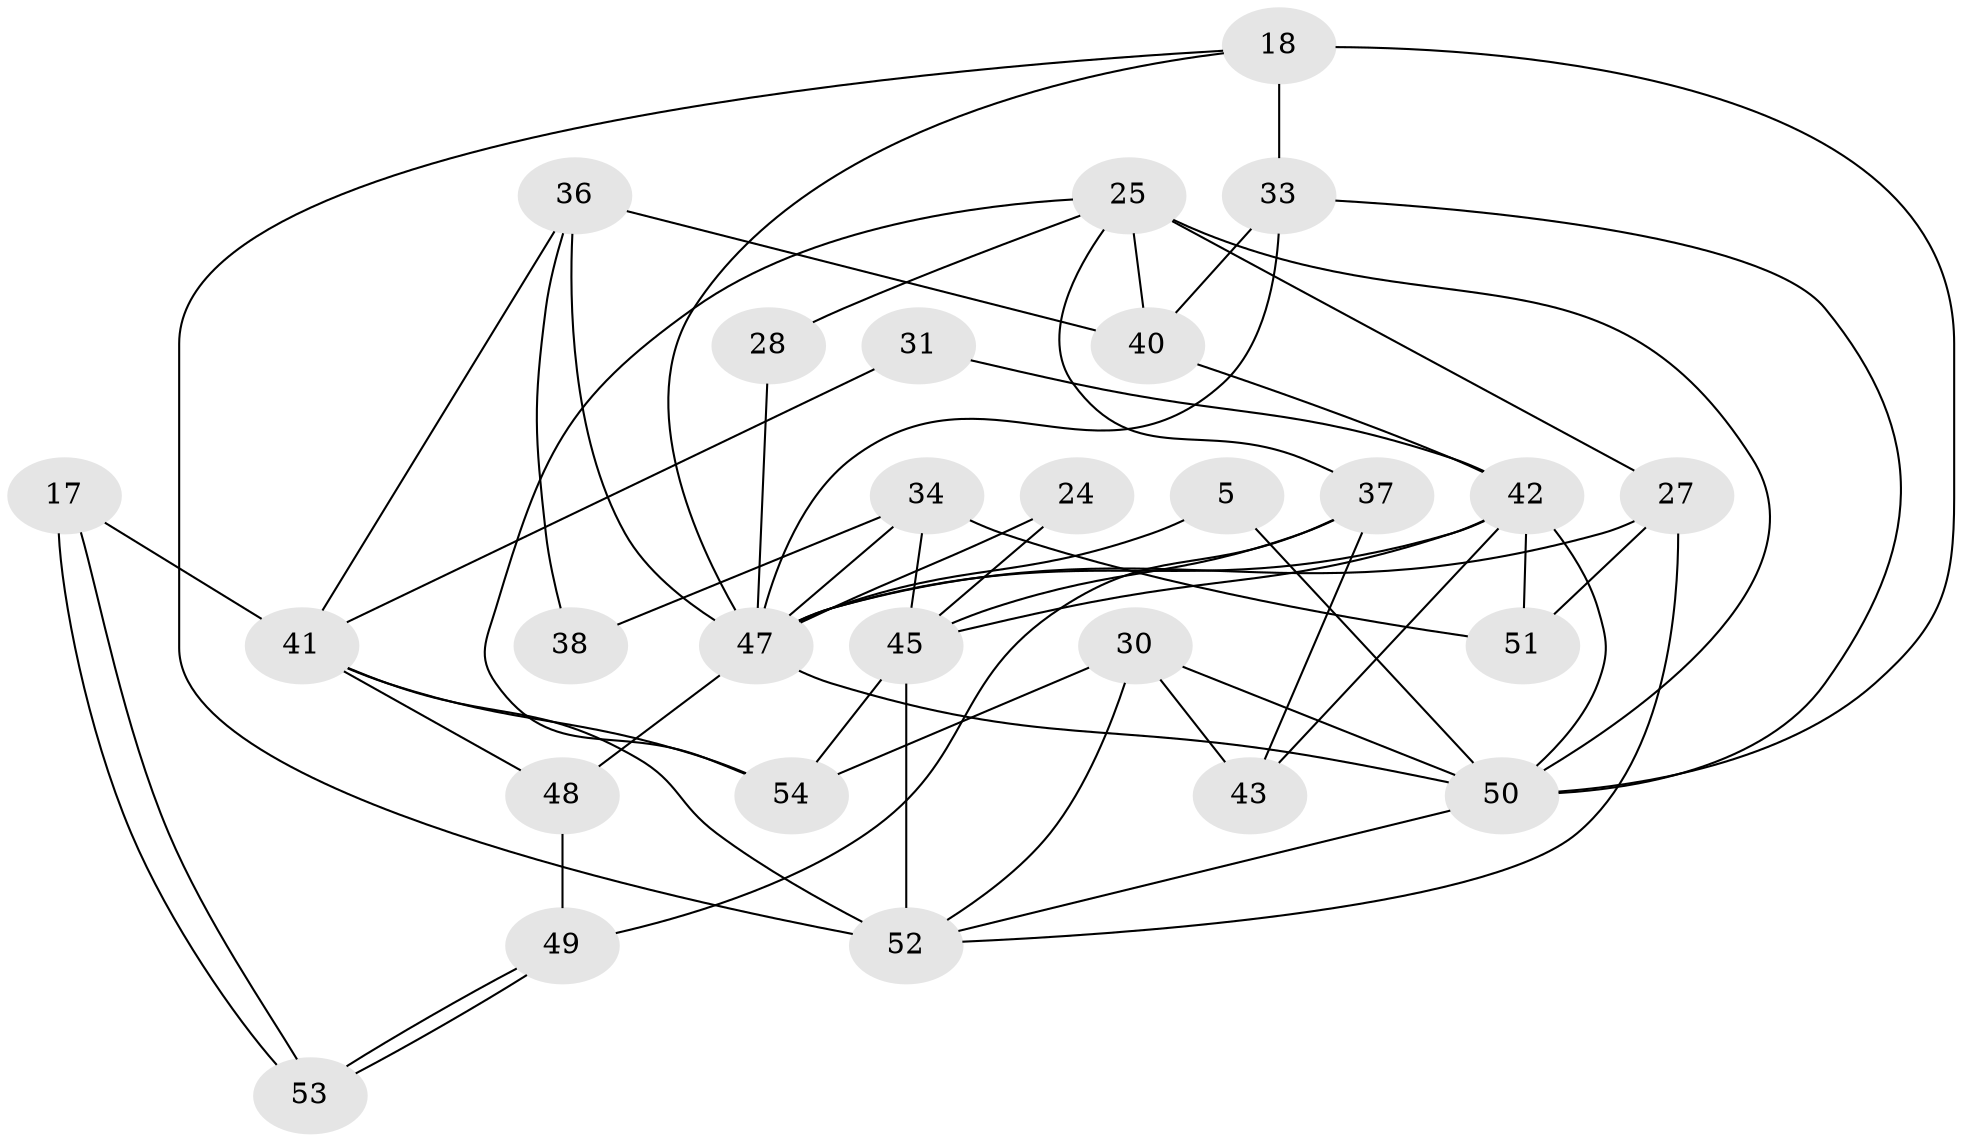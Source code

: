 // original degree distribution, {5: 0.16666666666666666, 6: 0.09259259259259259, 2: 0.12962962962962962, 3: 0.25925925925925924, 10: 0.018518518518518517, 4: 0.3148148148148148, 7: 0.018518518518518517}
// Generated by graph-tools (version 1.1) at 2025/50/03/09/25 04:50:31]
// undirected, 27 vertices, 58 edges
graph export_dot {
graph [start="1"]
  node [color=gray90,style=filled];
  5;
  17;
  18;
  24;
  25 [super="+1+23"];
  27 [super="+2+11+4"];
  28;
  30;
  31;
  33 [super="+15"];
  34 [super="+22"];
  36 [super="+32"];
  37;
  38;
  40;
  41 [super="+10"];
  42 [super="+3"];
  43;
  45 [super="+13"];
  47 [super="+21+44+7+39"];
  48 [super="+19"];
  49 [super="+46"];
  50 [super="+26+29+20"];
  51;
  52 [super="+35"];
  53;
  54;
  5 -- 47;
  5 -- 50;
  17 -- 53;
  17 -- 53;
  17 -- 41;
  18 -- 52;
  18 -- 33 [weight=2];
  18 -- 47;
  18 -- 50;
  24 -- 45;
  24 -- 47;
  25 -- 40;
  25 -- 50 [weight=2];
  25 -- 37;
  25 -- 27 [weight=3];
  25 -- 28;
  25 -- 54;
  27 -- 51;
  27 -- 52;
  27 -- 47 [weight=3];
  28 -- 47;
  30 -- 50 [weight=3];
  30 -- 43;
  30 -- 54;
  30 -- 52;
  31 -- 42;
  31 -- 41;
  33 -- 40;
  33 -- 47 [weight=2];
  33 -- 50;
  34 -- 51;
  34 -- 45;
  34 -- 47 [weight=2];
  34 -- 38;
  36 -- 38;
  36 -- 47 [weight=5];
  36 -- 40;
  36 -- 41;
  37 -- 43;
  37 -- 49 [weight=2];
  37 -- 45 [weight=2];
  40 -- 42;
  41 -- 48;
  41 -- 52;
  41 -- 54;
  42 -- 50 [weight=2];
  42 -- 45 [weight=2];
  42 -- 43;
  42 -- 51;
  42 -- 47 [weight=2];
  45 -- 54;
  45 -- 52 [weight=3];
  47 -- 48 [weight=2];
  47 -- 50;
  48 -- 49;
  49 -- 53;
  49 -- 53;
  50 -- 52;
}
